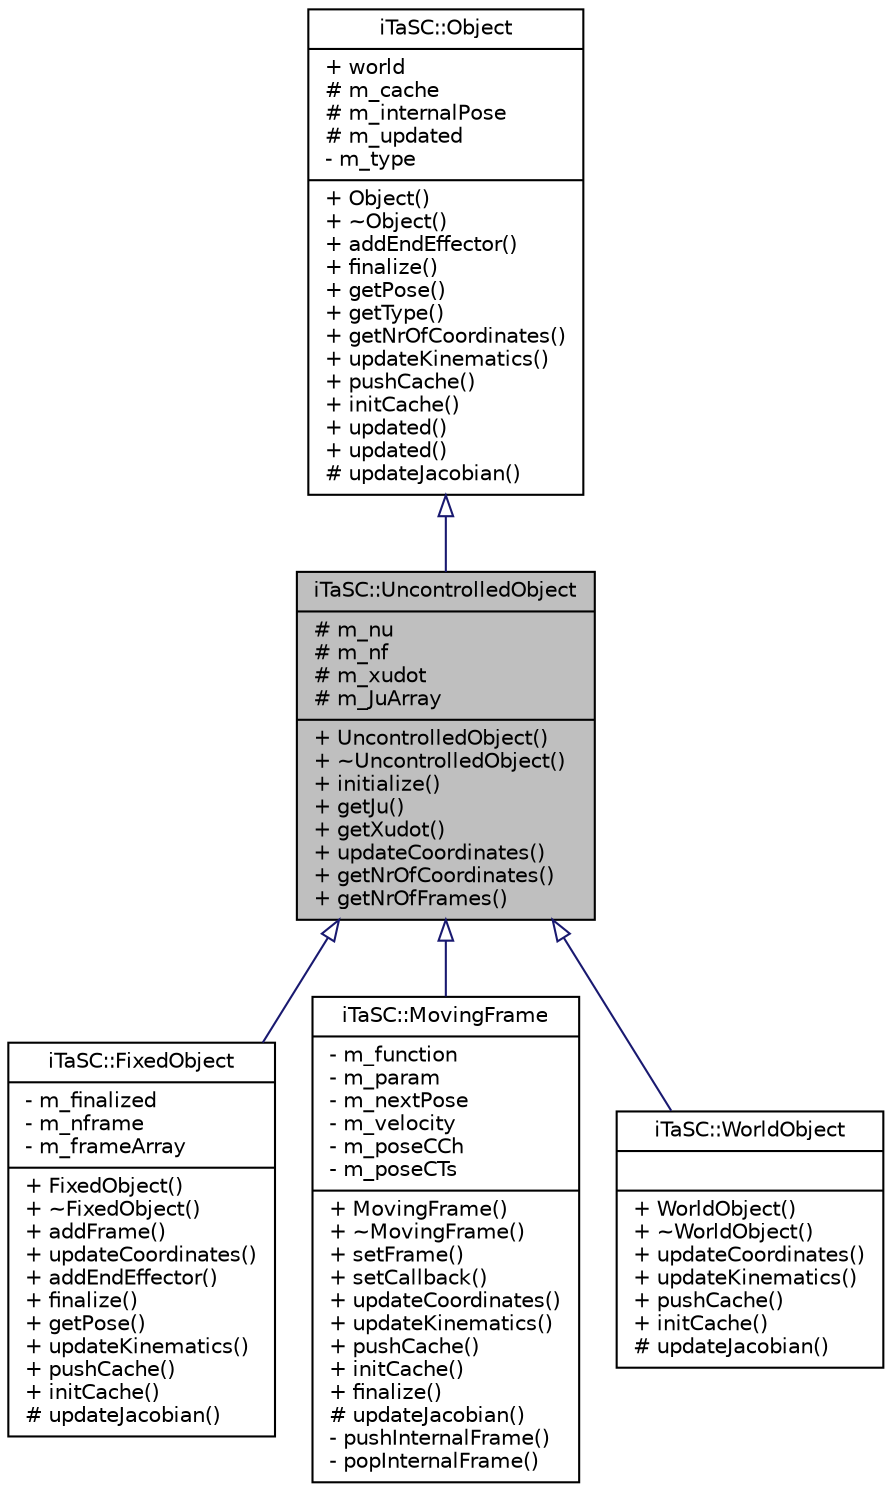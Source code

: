 digraph G
{
  edge [fontname="Helvetica",fontsize="10",labelfontname="Helvetica",labelfontsize="10"];
  node [fontname="Helvetica",fontsize="10",shape=record];
  Node1 [label="{iTaSC::UncontrolledObject\n|# m_nu\l# m_nf\l# m_xudot\l# m_JuArray\l|+ UncontrolledObject()\l+ ~UncontrolledObject()\l+ initialize()\l+ getJu()\l+ getXudot()\l+ updateCoordinates()\l+ getNrOfCoordinates()\l+ getNrOfFrames()\l}",height=0.2,width=0.4,color="black", fillcolor="grey75", style="filled" fontcolor="black"];
  Node2 -> Node1 [dir=back,color="midnightblue",fontsize="10",style="solid",arrowtail="empty",fontname="Helvetica"];
  Node2 [label="{iTaSC::Object\n|+ world\l# m_cache\l# m_internalPose\l# m_updated\l- m_type\l|+ Object()\l+ ~Object()\l+ addEndEffector()\l+ finalize()\l+ getPose()\l+ getType()\l+ getNrOfCoordinates()\l+ updateKinematics()\l+ pushCache()\l+ initCache()\l+ updated()\l+ updated()\l# updateJacobian()\l}",height=0.2,width=0.4,color="black", fillcolor="white", style="filled",URL="$d9/d27/classiTaSC_1_1Object.html"];
  Node1 -> Node3 [dir=back,color="midnightblue",fontsize="10",style="solid",arrowtail="empty",fontname="Helvetica"];
  Node3 [label="{iTaSC::FixedObject\n|- m_finalized\l- m_nframe\l- m_frameArray\l|+ FixedObject()\l+ ~FixedObject()\l+ addFrame()\l+ updateCoordinates()\l+ addEndEffector()\l+ finalize()\l+ getPose()\l+ updateKinematics()\l+ pushCache()\l+ initCache()\l# updateJacobian()\l}",height=0.2,width=0.4,color="black", fillcolor="white", style="filled",URL="$da/d14/classiTaSC_1_1FixedObject.html"];
  Node1 -> Node4 [dir=back,color="midnightblue",fontsize="10",style="solid",arrowtail="empty",fontname="Helvetica"];
  Node4 [label="{iTaSC::MovingFrame\n|- m_function\l- m_param\l- m_nextPose\l- m_velocity\l- m_poseCCh\l- m_poseCTs\l|+ MovingFrame()\l+ ~MovingFrame()\l+ setFrame()\l+ setCallback()\l+ updateCoordinates()\l+ updateKinematics()\l+ pushCache()\l+ initCache()\l+ finalize()\l# updateJacobian()\l- pushInternalFrame()\l- popInternalFrame()\l}",height=0.2,width=0.4,color="black", fillcolor="white", style="filled",URL="$d4/dc0/classiTaSC_1_1MovingFrame.html"];
  Node1 -> Node5 [dir=back,color="midnightblue",fontsize="10",style="solid",arrowtail="empty",fontname="Helvetica"];
  Node5 [label="{iTaSC::WorldObject\n||+ WorldObject()\l+ ~WorldObject()\l+ updateCoordinates()\l+ updateKinematics()\l+ pushCache()\l+ initCache()\l# updateJacobian()\l}",height=0.2,width=0.4,color="black", fillcolor="white", style="filled",URL="$de/d44/classiTaSC_1_1WorldObject.html"];
}
